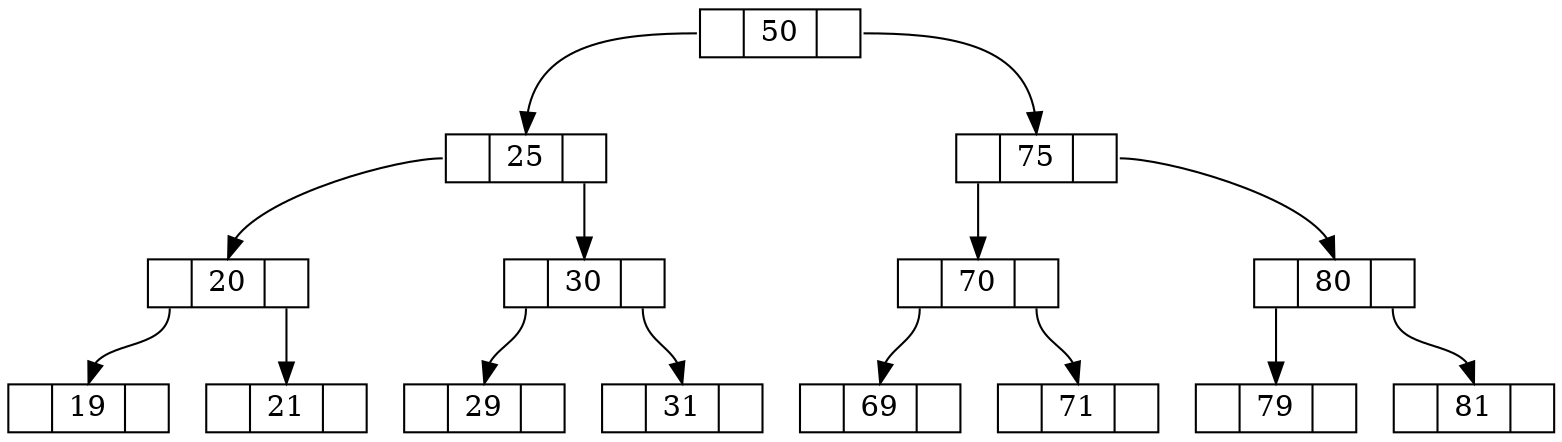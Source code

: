 digraph G {
   node [shape=record, height=0.1];
   node0 [label = "<l> | <m> 50 | <r>"];
   node1 [label = "<l> | <m> 25 | <r>"];
   node0:l -> node1:m;
   node3 [label = "<l> | <m> 20 | <r>"];
   node1:l -> node3:m;
   node7 [label = "<l> | <m> 19 | <r>"];
   node3:l -> node7:m;
   node8 [label = "<l> | <m> 21 | <r>"];
   node3:r -> node8:m;
   node4 [label = "<l> | <m> 30 | <r>"];
   node1:r -> node4:m;
   node9 [label = "<l> | <m> 29 | <r>"];
   node4:l -> node9:m;
   node10 [label = "<l> | <m> 31 | <r>"];
   node4:r -> node10:m;
   node2 [label = "<l> | <m> 75 | <r>"];
   node0:r -> node2:m;
   node5 [label = "<l> | <m> 70 | <r>"];
   node2:l -> node5:m;
   node11 [label = "<l> | <m> 69 | <r>"];
   node5:l -> node11:m;
   node12 [label = "<l> | <m> 71 | <r>"];
   node5:r -> node12:m;
   node6 [label = "<l> | <m> 80 | <r>"];
   node2:r -> node6:m;
   node13 [label = "<l> | <m> 79 | <r>"];
   node6:l -> node13:m;
   node14 [label = "<l> | <m> 81 | <r>"];
   node6:r -> node14:m;
}

